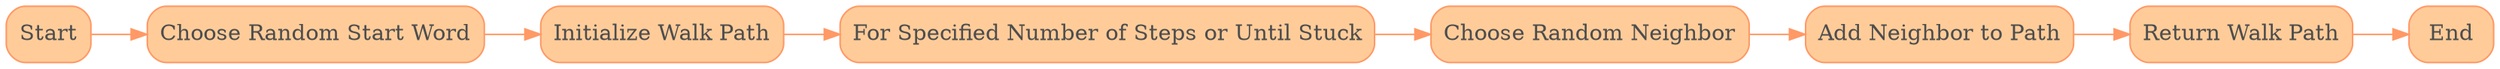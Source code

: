 // random_walk
digraph {
	rankdir=LR
	"Choose Random Neighbor" [color="#FF9966" fillcolor="#FFCC99" fontcolor="#4d4d4d" shape=box style="rounded, filled"]
	End [color="#FF9966" fillcolor="#FFCC99" fontcolor="#4d4d4d" shape=box style="rounded, filled"]
	"For Specified Number of Steps or Until Stuck" [color="#FF9966" fillcolor="#FFCC99" fontcolor="#4d4d4d" shape=box style="rounded, filled"]
	"Initialize Walk Path" [color="#FF9966" fillcolor="#FFCC99" fontcolor="#4d4d4d" shape=box style="rounded, filled"]
	"Add Neighbor to Path" [color="#FF9966" fillcolor="#FFCC99" fontcolor="#4d4d4d" shape=box style="rounded, filled"]
	"Return Walk Path" [color="#FF9966" fillcolor="#FFCC99" fontcolor="#4d4d4d" shape=box style="rounded, filled"]
	"Choose Random Start Word" [color="#FF9966" fillcolor="#FFCC99" fontcolor="#4d4d4d" shape=box style="rounded, filled"]
	Start [color="#FF9966" fillcolor="#FFCC99" fontcolor="#4d4d4d" shape=box style="rounded, filled"]
	Start -> "Choose Random Start Word" [color="#FF9966" fontcolor="#CC6600" fontsize=10]
	"Choose Random Start Word" -> "Initialize Walk Path" [color="#FF9966" fontcolor="#CC6600" fontsize=10]
	"Initialize Walk Path" -> "For Specified Number of Steps or Until Stuck" [color="#FF9966" fontcolor="#CC6600" fontsize=10]
	"For Specified Number of Steps or Until Stuck" -> "Choose Random Neighbor" [color="#FF9966" fontcolor="#CC6600" fontsize=10]
	"Choose Random Neighbor" -> "Add Neighbor to Path" [color="#FF9966" fontcolor="#CC6600" fontsize=10]
	"Add Neighbor to Path" -> "Return Walk Path" [color="#FF9966" fontcolor="#CC6600" fontsize=10]
	"Return Walk Path" -> End [color="#FF9966" fontcolor="#CC6600" fontsize=10]
}
